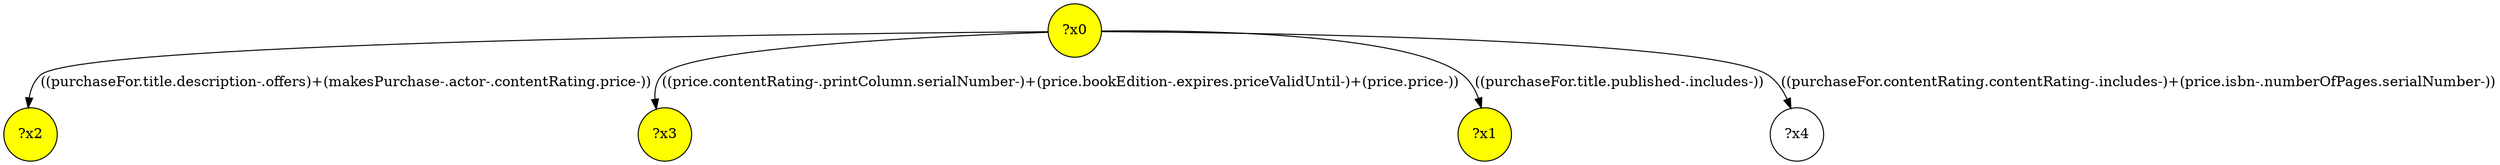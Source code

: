 digraph g {
	x2 [fillcolor="yellow", style="filled," shape=circle, label="?x2"];
	x0 [fillcolor="yellow", style="filled," shape=circle, label="?x0"];
	x3 [fillcolor="yellow", style="filled," shape=circle, label="?x3"];
	x1 [fillcolor="yellow", style="filled," shape=circle, label="?x1"];
	x0 -> x1 [label="((purchaseFor.title.published-.includes-))"];
	x0 -> x2 [label="((purchaseFor.title.description-.offers)+(makesPurchase-.actor-.contentRating.price-))"];
	x0 -> x3 [label="((price.contentRating-.printColumn.serialNumber-)+(price.bookEdition-.expires.priceValidUntil-)+(price.price-))"];
	x4 [shape=circle, label="?x4"];
	x0 -> x4 [label="((purchaseFor.contentRating.contentRating-.includes-)+(price.isbn-.numberOfPages.serialNumber-))"];
}
